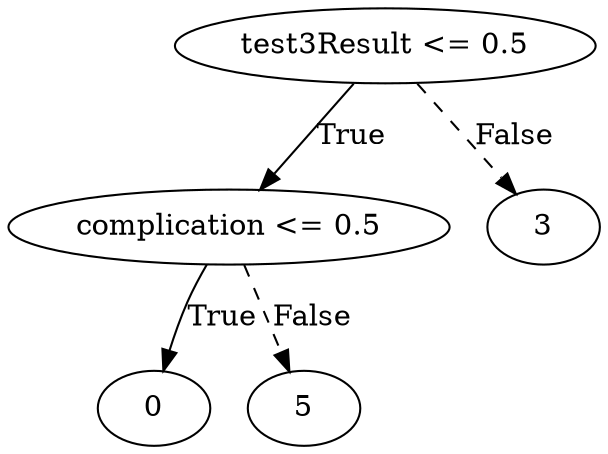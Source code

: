 digraph {
0 [label="test3Result <= 0.5"];
1 [label="complication <= 0.5"];
2 [label="0"];
1 -> 2 [label="True"];
3 [label="5"];
1 -> 3 [style="dashed", label="False"];
0 -> 1 [label="True"];
4 [label="3"];
0 -> 4 [style="dashed", label="False"];

}